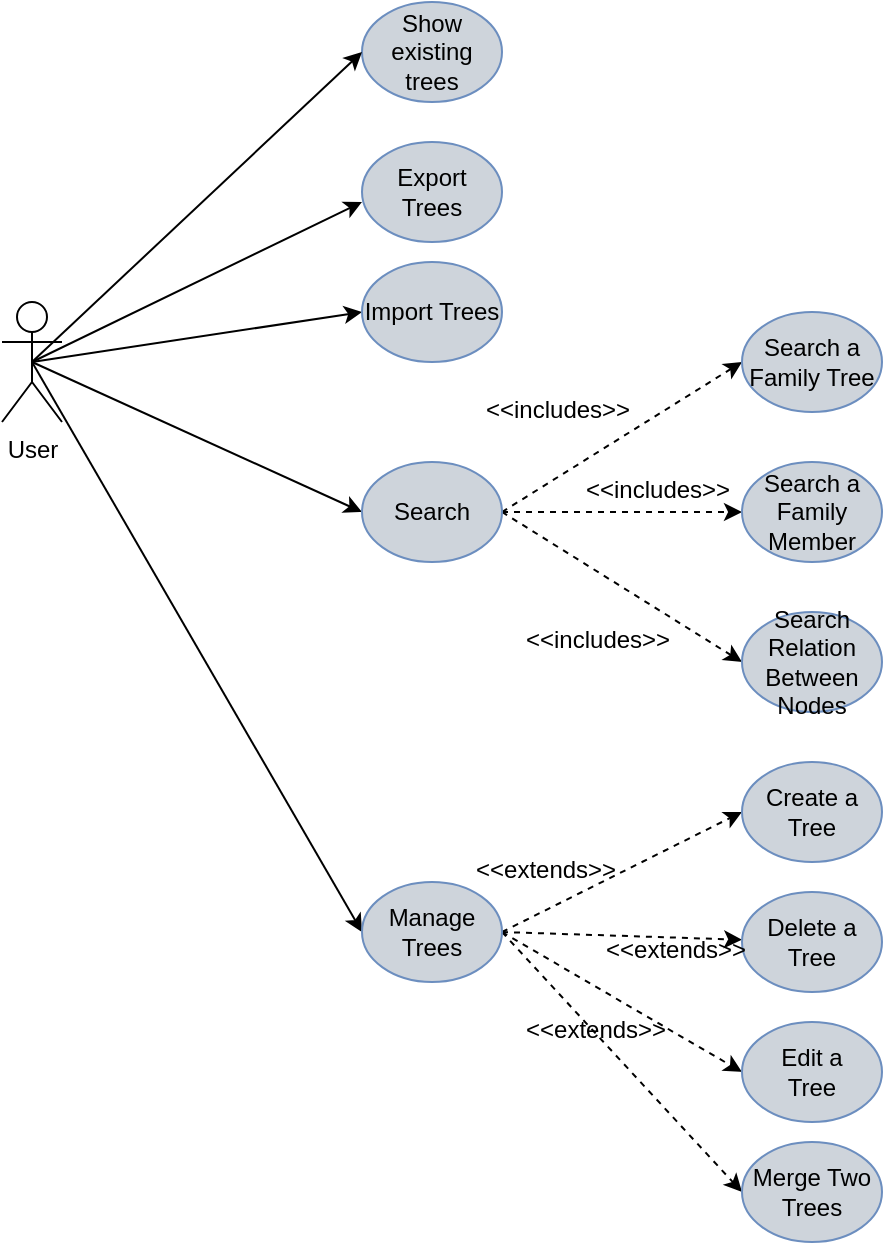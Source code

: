 <mxfile version="15.9.1" type="device"><diagram id="8ynFQe-6-5DNuaUiLX24" name="Page-1"><mxGraphModel dx="1422" dy="752" grid="1" gridSize="10" guides="1" tooltips="1" connect="1" arrows="1" fold="1" page="1" pageScale="1" pageWidth="850" pageHeight="1100" math="0" shadow="0"><root><mxCell id="0"/><mxCell id="1" parent="0"/><mxCell id="_SxZ1mMRZh8LVdbe7auQ-15" style="edgeStyle=none;rounded=0;orthogonalLoop=1;jettySize=auto;html=1;exitX=0.5;exitY=0.5;exitDx=0;exitDy=0;exitPerimeter=0;entryX=0;entryY=0.6;entryDx=0;entryDy=0;entryPerimeter=0;" parent="1" source="_SxZ1mMRZh8LVdbe7auQ-1" target="_SxZ1mMRZh8LVdbe7auQ-11" edge="1"><mxGeometry relative="1" as="geometry"/></mxCell><mxCell id="_SxZ1mMRZh8LVdbe7auQ-16" style="edgeStyle=none;rounded=0;orthogonalLoop=1;jettySize=auto;html=1;exitX=0.5;exitY=0.5;exitDx=0;exitDy=0;exitPerimeter=0;entryX=0;entryY=0.5;entryDx=0;entryDy=0;" parent="1" source="_SxZ1mMRZh8LVdbe7auQ-1" target="_SxZ1mMRZh8LVdbe7auQ-12" edge="1"><mxGeometry relative="1" as="geometry"/></mxCell><mxCell id="_SxZ1mMRZh8LVdbe7auQ-17" style="edgeStyle=none;rounded=0;orthogonalLoop=1;jettySize=auto;html=1;exitX=0.5;exitY=0.5;exitDx=0;exitDy=0;exitPerimeter=0;entryX=0;entryY=0.5;entryDx=0;entryDy=0;" parent="1" source="_SxZ1mMRZh8LVdbe7auQ-1" target="_SxZ1mMRZh8LVdbe7auQ-13" edge="1"><mxGeometry relative="1" as="geometry"/></mxCell><mxCell id="_SxZ1mMRZh8LVdbe7auQ-23" style="edgeStyle=none;rounded=0;orthogonalLoop=1;jettySize=auto;html=1;exitX=0.5;exitY=0.5;exitDx=0;exitDy=0;exitPerimeter=0;entryX=0;entryY=0.5;entryDx=0;entryDy=0;" parent="1" source="_SxZ1mMRZh8LVdbe7auQ-1" target="_SxZ1mMRZh8LVdbe7auQ-24" edge="1"><mxGeometry relative="1" as="geometry"><mxPoint x="320" y="560" as="targetPoint"/></mxGeometry></mxCell><mxCell id="_SxZ1mMRZh8LVdbe7auQ-1" value="&lt;div&gt;User&lt;/div&gt;" style="shape=umlActor;verticalLabelPosition=bottom;verticalAlign=top;html=1;outlineConnect=0;" parent="1" vertex="1"><mxGeometry x="140" y="370" width="30" height="60" as="geometry"/></mxCell><mxCell id="_SxZ1mMRZh8LVdbe7auQ-10" value="&lt;div&gt;Show existing trees&lt;/div&gt;" style="ellipse;whiteSpace=wrap;html=1;fillColor=#CED4DB;strokeColor=#6c8ebf;" parent="1" vertex="1"><mxGeometry x="320" y="220" width="70" height="50" as="geometry"/></mxCell><mxCell id="_SxZ1mMRZh8LVdbe7auQ-11" value="Export Trees" style="ellipse;whiteSpace=wrap;html=1;fillColor=#CED4DB;strokeColor=#6c8ebf;" parent="1" vertex="1"><mxGeometry x="320" y="290" width="70" height="50" as="geometry"/></mxCell><mxCell id="_SxZ1mMRZh8LVdbe7auQ-12" value="&lt;div&gt;Import Trees&lt;/div&gt;" style="ellipse;whiteSpace=wrap;html=1;fillColor=#CED4DB;strokeColor=#6c8ebf;" parent="1" vertex="1"><mxGeometry x="320" y="350" width="70" height="50" as="geometry"/></mxCell><mxCell id="_SxZ1mMRZh8LVdbe7auQ-19" style="edgeStyle=none;rounded=0;orthogonalLoop=1;jettySize=auto;html=1;exitX=1;exitY=0.5;exitDx=0;exitDy=0;entryX=0;entryY=0.5;entryDx=0;entryDy=0;dashed=1;" parent="1" source="_SxZ1mMRZh8LVdbe7auQ-13" target="_SxZ1mMRZh8LVdbe7auQ-21" edge="1"><mxGeometry relative="1" as="geometry"><mxPoint x="480" y="460" as="targetPoint"/></mxGeometry></mxCell><mxCell id="_SxZ1mMRZh8LVdbe7auQ-20" style="edgeStyle=none;rounded=0;orthogonalLoop=1;jettySize=auto;html=1;exitX=1;exitY=0.5;exitDx=0;exitDy=0;entryX=0;entryY=0.5;entryDx=0;entryDy=0;dashed=1;" parent="1" source="_SxZ1mMRZh8LVdbe7auQ-13" target="_SxZ1mMRZh8LVdbe7auQ-22" edge="1"><mxGeometry relative="1" as="geometry"><mxPoint x="480" y="520" as="targetPoint"/></mxGeometry></mxCell><mxCell id="_SxZ1mMRZh8LVdbe7auQ-43" style="edgeStyle=none;rounded=0;orthogonalLoop=1;jettySize=auto;html=1;exitX=1;exitY=0.5;exitDx=0;exitDy=0;dashed=1;entryX=0;entryY=0.5;entryDx=0;entryDy=0;" parent="1" source="_SxZ1mMRZh8LVdbe7auQ-13" target="_SxZ1mMRZh8LVdbe7auQ-45" edge="1"><mxGeometry relative="1" as="geometry"><mxPoint x="490" y="550" as="targetPoint"/></mxGeometry></mxCell><mxCell id="_SxZ1mMRZh8LVdbe7auQ-13" value="Search" style="ellipse;whiteSpace=wrap;html=1;fillColor=#CED4DB;strokeColor=#6c8ebf;" parent="1" vertex="1"><mxGeometry x="320" y="450" width="70" height="50" as="geometry"/></mxCell><mxCell id="_SxZ1mMRZh8LVdbe7auQ-14" style="edgeStyle=none;rounded=0;orthogonalLoop=1;jettySize=auto;html=1;entryX=0;entryY=0.5;entryDx=0;entryDy=0;" parent="1" target="_SxZ1mMRZh8LVdbe7auQ-10" edge="1"><mxGeometry relative="1" as="geometry"><mxPoint x="155" y="400" as="sourcePoint"/></mxGeometry></mxCell><mxCell id="_SxZ1mMRZh8LVdbe7auQ-21" value="Search a Family Tree" style="ellipse;whiteSpace=wrap;html=1;fillColor=#CED4DB;strokeColor=#6c8ebf;" parent="1" vertex="1"><mxGeometry x="510" y="375" width="70" height="50" as="geometry"/></mxCell><mxCell id="_SxZ1mMRZh8LVdbe7auQ-22" value="&lt;div&gt;Search a Family Member&lt;br&gt;&lt;/div&gt;" style="ellipse;whiteSpace=wrap;html=1;fillColor=#CED4DB;strokeColor=#6c8ebf;" parent="1" vertex="1"><mxGeometry x="510" y="450" width="70" height="50" as="geometry"/></mxCell><mxCell id="_SxZ1mMRZh8LVdbe7auQ-25" style="edgeStyle=none;rounded=0;orthogonalLoop=1;jettySize=auto;html=1;exitX=1;exitY=0.5;exitDx=0;exitDy=0;entryX=0;entryY=0.5;entryDx=0;entryDy=0;dashed=1;" parent="1" source="_SxZ1mMRZh8LVdbe7auQ-24" target="_SxZ1mMRZh8LVdbe7auQ-26" edge="1"><mxGeometry relative="1" as="geometry"><mxPoint x="470" y="620" as="targetPoint"/></mxGeometry></mxCell><mxCell id="_SxZ1mMRZh8LVdbe7auQ-31" style="edgeStyle=none;rounded=0;orthogonalLoop=1;jettySize=auto;html=1;exitX=1;exitY=0.5;exitDx=0;exitDy=0;dashed=1;" parent="1" source="_SxZ1mMRZh8LVdbe7auQ-24" target="_SxZ1mMRZh8LVdbe7auQ-29" edge="1"><mxGeometry relative="1" as="geometry"><Array as="points"/></mxGeometry></mxCell><mxCell id="_SxZ1mMRZh8LVdbe7auQ-32" style="edgeStyle=none;rounded=0;orthogonalLoop=1;jettySize=auto;html=1;entryX=0;entryY=0.5;entryDx=0;entryDy=0;exitX=1;exitY=0.5;exitDx=0;exitDy=0;dashed=1;" parent="1" source="_SxZ1mMRZh8LVdbe7auQ-24" target="_SxZ1mMRZh8LVdbe7auQ-30" edge="1"><mxGeometry relative="1" as="geometry"/></mxCell><mxCell id="_SxZ1mMRZh8LVdbe7auQ-46" style="edgeStyle=none;rounded=0;orthogonalLoop=1;jettySize=auto;html=1;exitX=1;exitY=0.5;exitDx=0;exitDy=0;dashed=1;entryX=0;entryY=0.5;entryDx=0;entryDy=0;" parent="1" source="_SxZ1mMRZh8LVdbe7auQ-24" target="_SxZ1mMRZh8LVdbe7auQ-47" edge="1"><mxGeometry relative="1" as="geometry"><mxPoint x="510" y="830" as="targetPoint"/></mxGeometry></mxCell><mxCell id="_SxZ1mMRZh8LVdbe7auQ-24" value="&lt;div&gt;Manage Trees&lt;/div&gt;" style="ellipse;whiteSpace=wrap;html=1;fillColor=#CED4DB;strokeColor=#6c8ebf;" parent="1" vertex="1"><mxGeometry x="320" y="660" width="70" height="50" as="geometry"/></mxCell><mxCell id="_SxZ1mMRZh8LVdbe7auQ-26" value="Create a Tree" style="ellipse;whiteSpace=wrap;html=1;fillColor=#CED4DB;strokeColor=#6c8ebf;" parent="1" vertex="1"><mxGeometry x="510" y="600" width="70" height="50" as="geometry"/></mxCell><mxCell id="_SxZ1mMRZh8LVdbe7auQ-28" style="edgeStyle=none;rounded=0;orthogonalLoop=1;jettySize=auto;html=1;entryX=0;entryY=0.5;entryDx=0;entryDy=0;" parent="1" source="_SxZ1mMRZh8LVdbe7auQ-26" target="_SxZ1mMRZh8LVdbe7auQ-26" edge="1"><mxGeometry relative="1" as="geometry"/></mxCell><mxCell id="_SxZ1mMRZh8LVdbe7auQ-29" value="Delete a Tree" style="ellipse;whiteSpace=wrap;html=1;fillColor=#CED4DB;strokeColor=#6c8ebf;" parent="1" vertex="1"><mxGeometry x="510" y="665" width="70" height="50" as="geometry"/></mxCell><mxCell id="_SxZ1mMRZh8LVdbe7auQ-30" value="&lt;div&gt;Edit a&lt;/div&gt;&lt;div&gt;Tree&lt;/div&gt;" style="ellipse;whiteSpace=wrap;html=1;fillColor=#CED4DB;strokeColor=#6c8ebf;" parent="1" vertex="1"><mxGeometry x="510" y="730" width="70" height="50" as="geometry"/></mxCell><mxCell id="_SxZ1mMRZh8LVdbe7auQ-36" value="&amp;lt;&amp;lt;extends&amp;gt;&amp;gt;" style="text;whiteSpace=wrap;html=1;" parent="1" vertex="1"><mxGeometry x="375" y="640" width="80" height="20" as="geometry"/></mxCell><mxCell id="_SxZ1mMRZh8LVdbe7auQ-37" value="&amp;lt;&amp;lt;extends&amp;gt;&amp;gt;" style="text;whiteSpace=wrap;html=1;" parent="1" vertex="1"><mxGeometry x="440" y="680" width="80" height="20" as="geometry"/></mxCell><mxCell id="_SxZ1mMRZh8LVdbe7auQ-38" value="&amp;lt;&amp;lt;extends&amp;gt;&amp;gt;" style="text;whiteSpace=wrap;html=1;" parent="1" vertex="1"><mxGeometry x="400" y="720" width="80" height="20" as="geometry"/></mxCell><mxCell id="_SxZ1mMRZh8LVdbe7auQ-39" value="&amp;lt;&amp;lt;includes&amp;gt;&amp;gt;" style="text;whiteSpace=wrap;html=1;" parent="1" vertex="1"><mxGeometry x="380" y="410" width="80" height="20" as="geometry"/></mxCell><mxCell id="_SxZ1mMRZh8LVdbe7auQ-41" style="edgeStyle=none;rounded=0;orthogonalLoop=1;jettySize=auto;html=1;exitX=0.5;exitY=1;exitDx=0;exitDy=0;" parent="1" source="_SxZ1mMRZh8LVdbe7auQ-39" target="_SxZ1mMRZh8LVdbe7auQ-39" edge="1"><mxGeometry relative="1" as="geometry"/></mxCell><mxCell id="_SxZ1mMRZh8LVdbe7auQ-42" value="&amp;lt;&amp;lt;includes&amp;gt;&amp;gt;" style="text;whiteSpace=wrap;html=1;" parent="1" vertex="1"><mxGeometry x="430" y="450" width="80" height="20" as="geometry"/></mxCell><mxCell id="_SxZ1mMRZh8LVdbe7auQ-44" value="&amp;lt;&amp;lt;includes&amp;gt;&amp;gt;" style="text;whiteSpace=wrap;html=1;" parent="1" vertex="1"><mxGeometry x="400" y="525" width="80" height="20" as="geometry"/></mxCell><mxCell id="_SxZ1mMRZh8LVdbe7auQ-45" value="Search Relation Between Nodes" style="ellipse;whiteSpace=wrap;html=1;fillColor=#CED4DB;strokeColor=#6c8ebf;" parent="1" vertex="1"><mxGeometry x="510" y="525" width="70" height="50" as="geometry"/></mxCell><mxCell id="_SxZ1mMRZh8LVdbe7auQ-47" value="Merge Two Trees" style="ellipse;whiteSpace=wrap;html=1;fillColor=#CED4DB;strokeColor=#6c8ebf;" parent="1" vertex="1"><mxGeometry x="510" y="790" width="70" height="50" as="geometry"/></mxCell></root></mxGraphModel></diagram></mxfile>